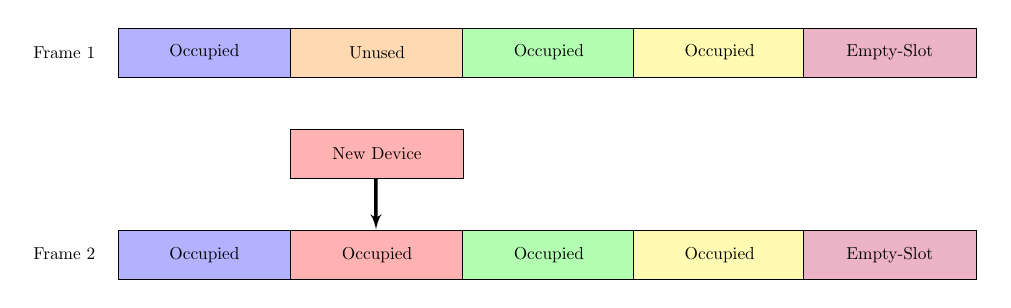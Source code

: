 \resizebox{1\textwidth}{!}{%
\begin{tikzpicture}[scale=\textwidth, node distance = 0pt, outer sep = 0pt]
    \tikzstyle{slot} = [draw, minimum height=10mm, minimum width=100pt, fill=white]
    \tikzstyle{line} = [draw, thick, -latex']
    \pgfdeclarelayer{background}
    \pgfdeclarelayer{foreground}
    \pgfsetlayers{background,main,foreground}
    \def\x{30pt + 10mm + 30pt}
    \def\y{10pt}

    \tikzstyle{a}  = [slot, fill=blue!30]
    \tikzstyle{b}  = [slot, fill=green!30]
    \tikzstyle{c}  = [slot, fill=yellow!30]
    \tikzstyle{d}  = [slot, fill=red!30]

    \tikzstyle{u}  = [slot, fill=orange!30]
    \tikzstyle{m}  = [slot, fill=purple!30]

    \begin{pgfonlayer}{foreground}
        \node[a]                                (b_slot0) at (0,0) {Occupied};
        \node[u, right = 0.0pt of b_slot0]                  (b_slot1)          {Unused};
        \node[b, right = 0.0pt of b_slot1]                  (b_slot2)          {Occupied};
        \node[c, right = 0.0pt of b_slot2]                  (b_slot3)          {Occupied};
        \node[m, right = 0.0pt of b_slot3]                  (b_slot4)          {Empty-Slot};

        \node[d, below right = 30pt and 0.0pt of b_slot0]   (new)              {New Device};

        \node[a, below       = \x           of b_slot0]     (e_slot0)          {Occupied};
        \node[d, below right = \x and 0.0pt of b_slot0]     (e_slot1)          {Occupied};
        \node[b, below right = \x and 0.0pt of b_slot1]     (e_slot2)          {Occupied};
        \node[c, below right = \x and 0.0pt of b_slot2]     (e_slot3)          {Occupied};
        \node[m, below right = \x and 0.0pt of b_slot3]     (e_slot4)          {Empty-Slot};
    \end{pgfonlayer}{foreground}

    \begin{pgfonlayer}{background}
        \node[draw=none, left = \y of b_slot0] (invis) {Frame 1};
        \node[draw=none, left = \y of e_slot0] (invis) {Frame 2};
    \end{pgfonlayer}{background}

    \begin{pgfonlayer}{main}
        \path [line, line width=2pt] (new) -- (e_slot1);
    \end{pgfonlayer}{main}

\end{tikzpicture}
}
